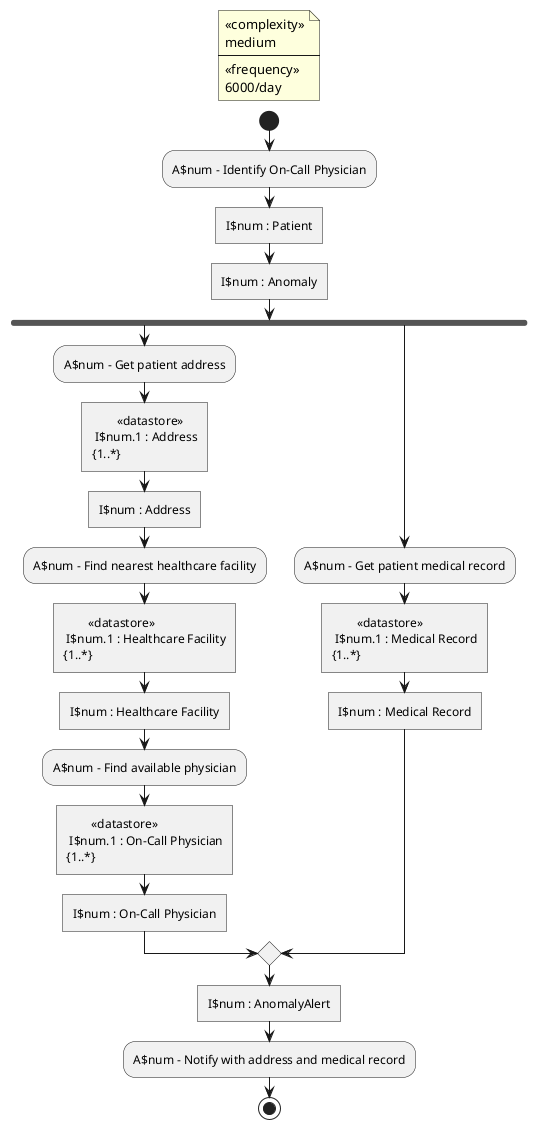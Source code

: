@startuml define_therapeutic_plan

!$num = 1

floating note
<<complexity>>
medium
----
<<frequency>>
6000/day
end note

' mi arriva segnale con paziente da handle data
' trovare healthcare più vicina
' trovare on call di turno
' trovare indirizzo paziente (ricevero il paziente da handleData)
' trovare medical record del paziente (ricevero il paziente da handleData)

start
:A$num - Identify On-Call Physician; <<acceptEvent>>
:I$num : Patient; <<task>>
!$num = $num + 1
:I$num : Anomaly; <<task>>
!$num = $num + 1

fork
  :A$num - Get patient address;
  :\t<<datastore>>\n I$num.1 : Address\n{1..*}; <<task>>
  :I$num : Address; <<task>>
  !$num = $num + 1

  :A$num - Find nearest healthcare facility;
  :\t<<datastore>>\n I$num.1 : Healthcare Facility\n{1..*}; <<task>>
  :I$num : Healthcare Facility; <<task>>
  !$num = $num + 1

  :A$num - Find available physician;
  :\t<<datastore>>\n I$num.1 : On-Call Physician\n{1..*}; <<task>>
  :I$num : On-Call Physician; <<task>>
  !$num = $num + 1
fork again
  :A$num - Get patient medical record;
  :\t<<datastore>>\n I$num.1 : Medical Record\n{1..*}; <<task>>
  :I$num : Medical Record; <<task>>
  !$num = $num + 1
  end merge

  :I$num : AnomalyAlert; <<task>>

  :A$num - Notify with address and medical record;


  stop

  @enduml
